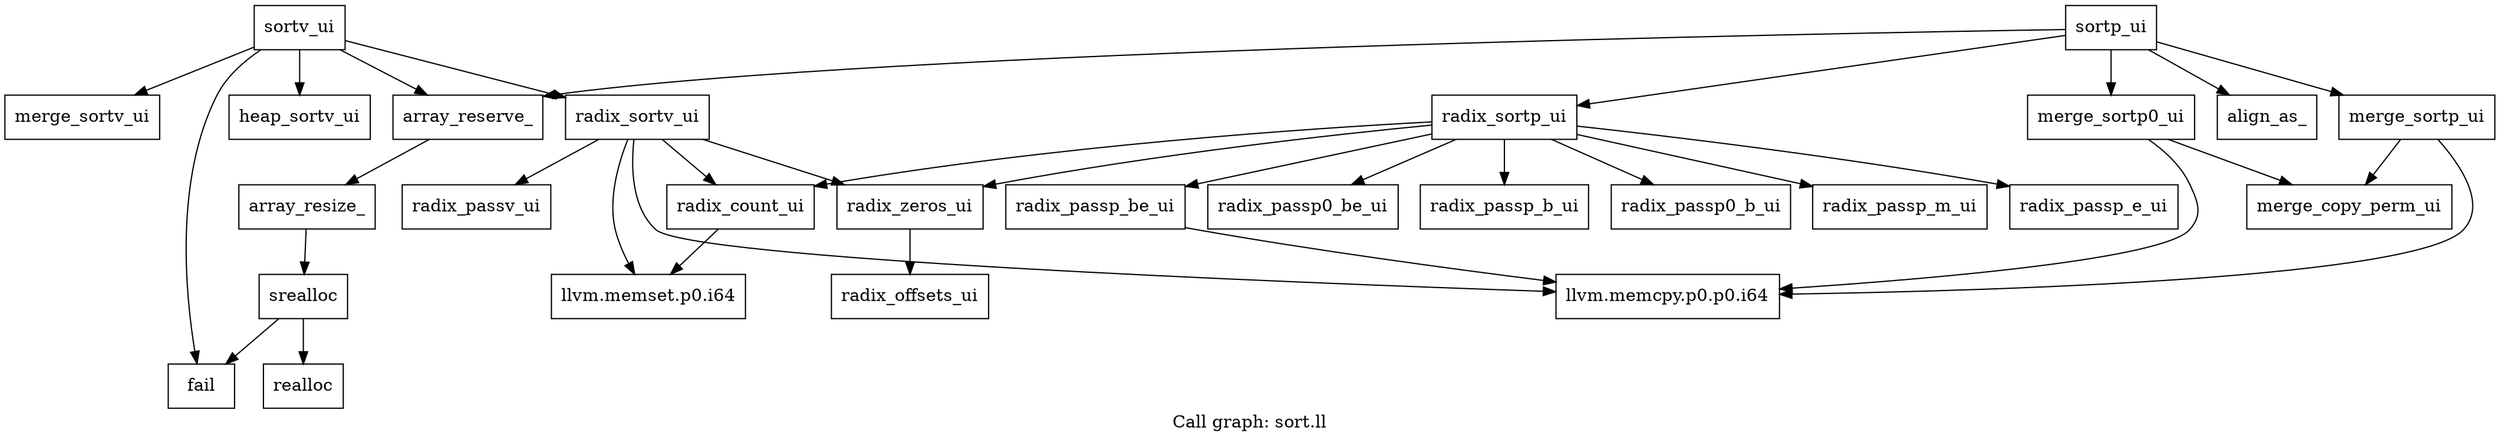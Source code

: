 digraph "Call graph: sort.ll" {
	label="Call graph: sort.ll";

	Node0x55906345b310 [shape=record,label="{sortv_ui}"];
	Node0x55906345b310 -> Node0x55906345b290;
	Node0x55906345b310 -> Node0x55906347ba50;
	Node0x55906345b310 -> Node0x559063454960;
	Node0x55906345b310 -> Node0x5590634553c0;
	Node0x55906345b310 -> Node0x5590634ec700;
	Node0x55906345b290 [shape=record,label="{fail}"];
	Node0x55906347ba50 [shape=record,label="{heap_sortv_ui}"];
	Node0x559063454960 [shape=record,label="{array_reserve_}"];
	Node0x559063454960 -> Node0x5590634ec7c0;
	Node0x5590634553c0 [shape=record,label="{merge_sortv_ui}"];
	Node0x5590634ec700 [shape=record,label="{radix_sortv_ui}"];
	Node0x5590634ec700 -> Node0x5590634ec840;
	Node0x5590634ec700 -> Node0x5590634562f0;
	Node0x5590634ec700 -> Node0x55906345e370;
	Node0x5590634ec700 -> Node0x559063462060;
	Node0x5590634ec700 -> Node0x559063465ba0;
	Node0x559063471a30 [shape=record,label="{sortp_ui}"];
	Node0x559063471a30 -> Node0x55906347ad60;
	Node0x559063471a30 -> Node0x559063454960;
	Node0x559063471a30 -> Node0x55906347e830;
	Node0x559063471a30 -> Node0x55906347fc00;
	Node0x559063471a30 -> Node0x5590634813e0;
	Node0x55906347ad60 [shape=record,label="{align_as_}"];
	Node0x55906347e830 [shape=record,label="{merge_sortp_ui}"];
	Node0x55906347e830 -> Node0x559063465ba0;
	Node0x55906347e830 -> Node0x5590634832d0;
	Node0x55906347fc00 [shape=record,label="{merge_sortp0_ui}"];
	Node0x55906347fc00 -> Node0x559063465ba0;
	Node0x55906347fc00 -> Node0x5590634832d0;
	Node0x5590634813e0 [shape=record,label="{radix_sortp_ui}"];
	Node0x5590634813e0 -> Node0x5590634ec840;
	Node0x5590634813e0 -> Node0x5590634562f0;
	Node0x5590634813e0 -> Node0x559063450580;
	Node0x5590634813e0 -> Node0x559063485560;
	Node0x5590634813e0 -> Node0x55906348e910;
	Node0x5590634813e0 -> Node0x55906348f170;
	Node0x5590634813e0 -> Node0x5590634938f0;
	Node0x5590634813e0 -> Node0x559063494010;
	Node0x5590634ec7c0 [shape=record,label="{array_resize_}"];
	Node0x5590634ec7c0 -> Node0x559063494f80;
	Node0x559063494f80 [shape=record,label="{srealloc}"];
	Node0x559063494f80 -> Node0x559063495790;
	Node0x559063494f80 -> Node0x55906345b290;
	Node0x559063495790 [shape=record,label="{realloc}"];
	Node0x5590634ec840 [shape=record,label="{radix_count_ui}"];
	Node0x5590634ec840 -> Node0x55906345e370;
	Node0x5590634562f0 [shape=record,label="{radix_zeros_ui}"];
	Node0x5590634562f0 -> Node0x559063497e30;
	Node0x55906345e370 [shape=record,label="{llvm.memset.p0.i64}"];
	Node0x559063462060 [shape=record,label="{radix_passv_ui}"];
	Node0x559063465ba0 [shape=record,label="{llvm.memcpy.p0.p0.i64}"];
	Node0x559063497e30 [shape=record,label="{radix_offsets_ui}"];
	Node0x5590634832d0 [shape=record,label="{merge_copy_perm_ui}"];
	Node0x559063450580 [shape=record,label="{radix_passp_be_ui}"];
	Node0x559063450580 -> Node0x559063465ba0;
	Node0x559063485560 [shape=record,label="{radix_passp0_be_ui}"];
	Node0x55906348e910 [shape=record,label="{radix_passp_b_ui}"];
	Node0x55906348f170 [shape=record,label="{radix_passp0_b_ui}"];
	Node0x5590634938f0 [shape=record,label="{radix_passp_m_ui}"];
	Node0x559063494010 [shape=record,label="{radix_passp_e_ui}"];
}
